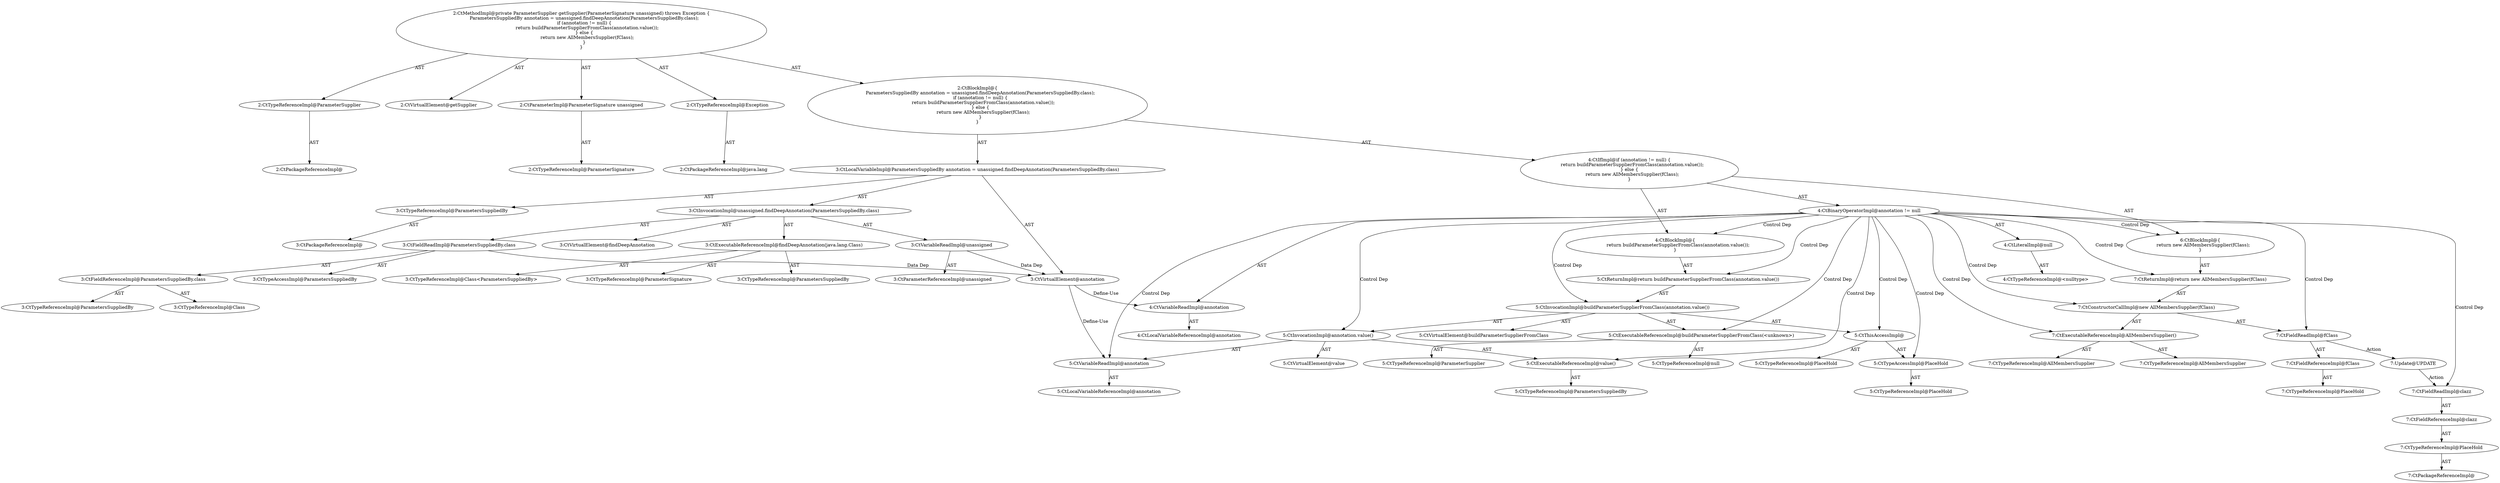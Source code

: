 digraph "getSupplier#?,ParameterSignature" {
0 [label="2:CtTypeReferenceImpl@ParameterSupplier" shape=ellipse]
1 [label="2:CtPackageReferenceImpl@" shape=ellipse]
2 [label="2:CtVirtualElement@getSupplier" shape=ellipse]
3 [label="2:CtParameterImpl@ParameterSignature unassigned" shape=ellipse]
4 [label="2:CtTypeReferenceImpl@ParameterSignature" shape=ellipse]
5 [label="2:CtTypeReferenceImpl@Exception" shape=ellipse]
6 [label="2:CtPackageReferenceImpl@java.lang" shape=ellipse]
7 [label="3:CtTypeReferenceImpl@ParametersSuppliedBy" shape=ellipse]
8 [label="3:CtPackageReferenceImpl@" shape=ellipse]
9 [label="3:CtExecutableReferenceImpl@findDeepAnnotation(java.lang.Class)" shape=ellipse]
10 [label="3:CtTypeReferenceImpl@ParameterSignature" shape=ellipse]
11 [label="3:CtTypeReferenceImpl@ParametersSuppliedBy" shape=ellipse]
12 [label="3:CtTypeReferenceImpl@Class<ParametersSuppliedBy>" shape=ellipse]
13 [label="3:CtVirtualElement@findDeepAnnotation" shape=ellipse]
14 [label="3:CtVariableReadImpl@unassigned" shape=ellipse]
15 [label="3:CtParameterReferenceImpl@unassigned" shape=ellipse]
16 [label="3:CtFieldReferenceImpl@ParametersSuppliedBy.class" shape=ellipse]
17 [label="3:CtTypeReferenceImpl@ParametersSuppliedBy" shape=ellipse]
18 [label="3:CtTypeReferenceImpl@Class" shape=ellipse]
19 [label="3:CtFieldReadImpl@ParametersSuppliedBy.class" shape=ellipse]
20 [label="3:CtTypeAccessImpl@ParametersSuppliedBy" shape=ellipse]
21 [label="3:CtInvocationImpl@unassigned.findDeepAnnotation(ParametersSuppliedBy.class)" shape=ellipse]
22 [label="3:CtVirtualElement@annotation" shape=ellipse]
23 [label="3:CtLocalVariableImpl@ParametersSuppliedBy annotation = unassigned.findDeepAnnotation(ParametersSuppliedBy.class)" shape=ellipse]
24 [label="4:CtVariableReadImpl@annotation" shape=ellipse]
25 [label="4:CtLocalVariableReferenceImpl@annotation" shape=ellipse]
26 [label="4:CtLiteralImpl@null" shape=ellipse]
27 [label="4:CtTypeReferenceImpl@<nulltype>" shape=ellipse]
28 [label="4:CtBinaryOperatorImpl@annotation != null" shape=ellipse]
29 [label="5:CtExecutableReferenceImpl@buildParameterSupplierFromClass(<unknown>)" shape=ellipse]
30 [label="5:CtTypeReferenceImpl@ParameterSupplier" shape=ellipse]
31 [label="5:CtTypeReferenceImpl@null" shape=ellipse]
32 [label="5:CtVirtualElement@buildParameterSupplierFromClass" shape=ellipse]
33 [label="5:CtTypeAccessImpl@PlaceHold" shape=ellipse]
34 [label="5:CtTypeReferenceImpl@PlaceHold" shape=ellipse]
35 [label="5:CtThisAccessImpl@" shape=ellipse]
36 [label="5:CtTypeReferenceImpl@PlaceHold" shape=ellipse]
37 [label="5:CtExecutableReferenceImpl@value()" shape=ellipse]
38 [label="5:CtTypeReferenceImpl@ParametersSuppliedBy" shape=ellipse]
39 [label="5:CtVirtualElement@value" shape=ellipse]
40 [label="5:CtVariableReadImpl@annotation" shape=ellipse]
41 [label="5:CtLocalVariableReferenceImpl@annotation" shape=ellipse]
42 [label="5:CtInvocationImpl@annotation.value()" shape=ellipse]
43 [label="5:CtInvocationImpl@buildParameterSupplierFromClass(annotation.value())" shape=ellipse]
44 [label="5:CtReturnImpl@return buildParameterSupplierFromClass(annotation.value())" shape=ellipse]
45 [label="4:CtBlockImpl@\{
    return buildParameterSupplierFromClass(annotation.value());
\}" shape=ellipse]
46 [label="7:CtExecutableReferenceImpl@AllMembersSupplier()" shape=ellipse]
47 [label="7:CtTypeReferenceImpl@AllMembersSupplier" shape=ellipse]
48 [label="7:CtTypeReferenceImpl@AllMembersSupplier" shape=ellipse]
49 [label="7:CtFieldReferenceImpl@fClass" shape=ellipse]
50 [label="7:CtTypeReferenceImpl@PlaceHold" shape=ellipse]
51 [label="7:CtFieldReadImpl@fClass" shape=ellipse]
52 [label="7:CtConstructorCallImpl@new AllMembersSupplier(fClass)" shape=ellipse]
53 [label="7:CtReturnImpl@return new AllMembersSupplier(fClass)" shape=ellipse]
54 [label="6:CtBlockImpl@\{
    return new AllMembersSupplier(fClass);
\}" shape=ellipse]
55 [label="4:CtIfImpl@if (annotation != null) \{
    return buildParameterSupplierFromClass(annotation.value());
\} else \{
    return new AllMembersSupplier(fClass);
\}" shape=ellipse]
56 [label="2:CtBlockImpl@\{
    ParametersSuppliedBy annotation = unassigned.findDeepAnnotation(ParametersSuppliedBy.class);
    if (annotation != null) \{
        return buildParameterSupplierFromClass(annotation.value());
    \} else \{
        return new AllMembersSupplier(fClass);
    \}
\}" shape=ellipse]
57 [label="2:CtMethodImpl@private ParameterSupplier getSupplier(ParameterSignature unassigned) throws Exception \{
    ParametersSuppliedBy annotation = unassigned.findDeepAnnotation(ParametersSuppliedBy.class);
    if (annotation != null) \{
        return buildParameterSupplierFromClass(annotation.value());
    \} else \{
        return new AllMembersSupplier(fClass);
    \}
\}" shape=ellipse]
58 [label="7:Update@UPDATE" shape=ellipse]
59 [label="7:CtPackageReferenceImpl@" shape=ellipse]
60 [label="7:CtTypeReferenceImpl@PlaceHold" shape=ellipse]
61 [label="7:CtFieldReferenceImpl@clazz" shape=ellipse]
62 [label="7:CtFieldReadImpl@clazz" shape=ellipse]
0 -> 1 [label="AST"];
3 -> 4 [label="AST"];
5 -> 6 [label="AST"];
7 -> 8 [label="AST"];
9 -> 10 [label="AST"];
9 -> 11 [label="AST"];
9 -> 12 [label="AST"];
14 -> 15 [label="AST"];
14 -> 22 [label="Data Dep"];
16 -> 17 [label="AST"];
16 -> 18 [label="AST"];
19 -> 20 [label="AST"];
19 -> 16 [label="AST"];
19 -> 22 [label="Data Dep"];
21 -> 13 [label="AST"];
21 -> 14 [label="AST"];
21 -> 9 [label="AST"];
21 -> 19 [label="AST"];
22 -> 24 [label="Define-Use"];
22 -> 40 [label="Define-Use"];
23 -> 22 [label="AST"];
23 -> 7 [label="AST"];
23 -> 21 [label="AST"];
24 -> 25 [label="AST"];
26 -> 27 [label="AST"];
28 -> 24 [label="AST"];
28 -> 26 [label="AST"];
28 -> 45 [label="Control Dep"];
28 -> 44 [label="Control Dep"];
28 -> 43 [label="Control Dep"];
28 -> 29 [label="Control Dep"];
28 -> 35 [label="Control Dep"];
28 -> 33 [label="Control Dep"];
28 -> 42 [label="Control Dep"];
28 -> 37 [label="Control Dep"];
28 -> 40 [label="Control Dep"];
28 -> 54 [label="Control Dep"];
28 -> 53 [label="Control Dep"];
28 -> 52 [label="Control Dep"];
28 -> 46 [label="Control Dep"];
28 -> 51 [label="Control Dep"];
28 -> 62 [label="Control Dep"];
29 -> 30 [label="AST"];
29 -> 31 [label="AST"];
33 -> 34 [label="AST"];
35 -> 36 [label="AST"];
35 -> 33 [label="AST"];
37 -> 38 [label="AST"];
40 -> 41 [label="AST"];
42 -> 39 [label="AST"];
42 -> 40 [label="AST"];
42 -> 37 [label="AST"];
43 -> 32 [label="AST"];
43 -> 35 [label="AST"];
43 -> 29 [label="AST"];
43 -> 42 [label="AST"];
44 -> 43 [label="AST"];
45 -> 44 [label="AST"];
46 -> 47 [label="AST"];
46 -> 48 [label="AST"];
49 -> 50 [label="AST"];
51 -> 49 [label="AST"];
51 -> 58 [label="Action"];
52 -> 46 [label="AST"];
52 -> 51 [label="AST"];
53 -> 52 [label="AST"];
54 -> 53 [label="AST"];
55 -> 28 [label="AST"];
55 -> 45 [label="AST"];
55 -> 54 [label="AST"];
56 -> 23 [label="AST"];
56 -> 55 [label="AST"];
57 -> 2 [label="AST"];
57 -> 0 [label="AST"];
57 -> 3 [label="AST"];
57 -> 5 [label="AST"];
57 -> 56 [label="AST"];
58 -> 62 [label="Action"];
60 -> 59 [label="AST"];
61 -> 60 [label="AST"];
62 -> 61 [label="AST"];
}